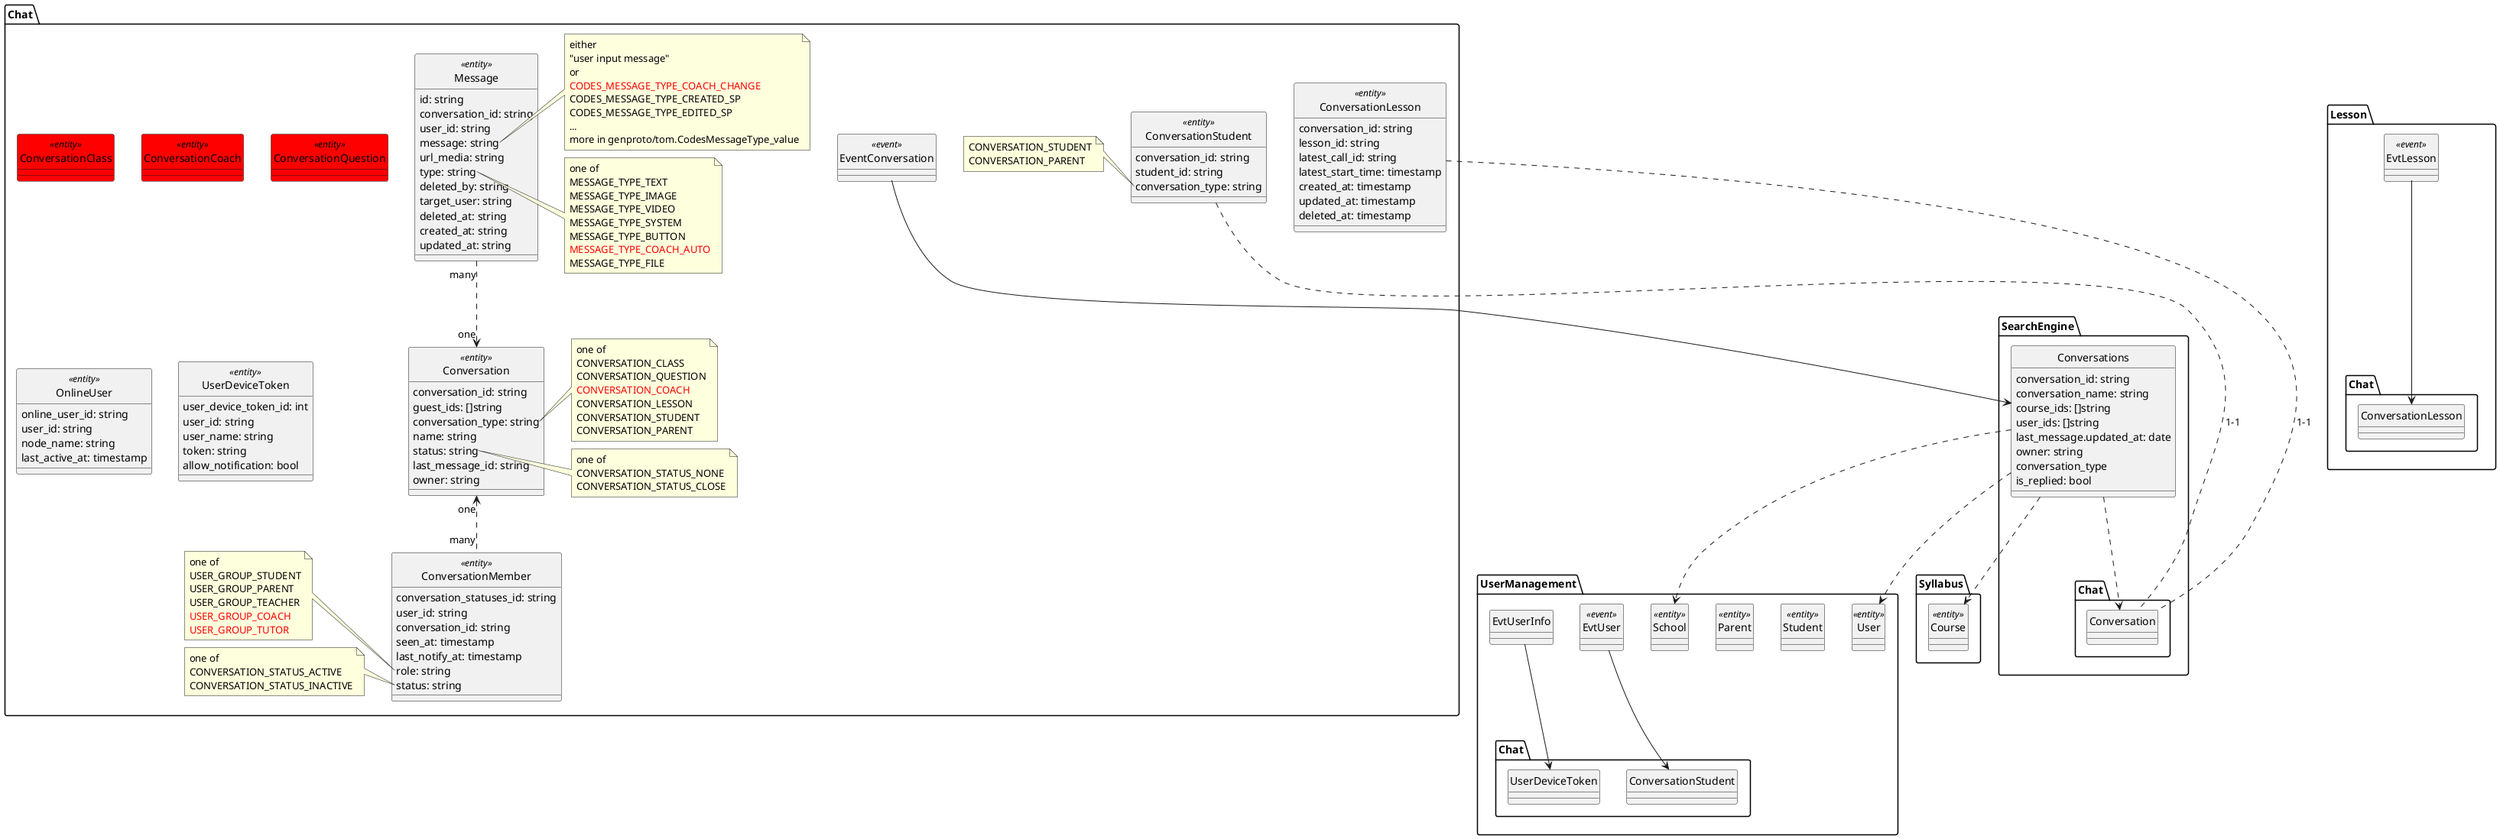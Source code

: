 @startuml communication_simplified
hide circle


namespace Syllabus {
    class Course <<entity>> {
    }
}



namespace Lesson {
    class EvtLesson <<event>>{
    }
    EvtLesson --> Chat.ConversationLesson
}
namespace UserManagement {
    class School <<entity>> {
    }
   
    class Student <<entity>> {

    }
    class Parent <<entity>> {

    }
    class User <<entity>> {

    }

    class  EvtUser <<event>> {
    }
    EvtUser --> Chat.ConversationStudent



    EvtUserInfo --> Chat.UserDeviceToken
}

namespace SearchEngine {
    class Conversations {
        conversation_id: string
        conversation_name: string
        course_ids: []string
        user_ids: []string
        last_message.updated_at: date
        owner: string
        conversation_type
        is_replied: bool
    }
    Conversations ..> Syllabus.Course
    Conversations ..> UserManagement.User
    Conversations ..> UserManagement.School
    Conversations ..> Chat.Conversation
}
namespace Chat{
    EventConversation --> SearchEngine.Conversations
    class EventConversation <<event>>{

    }

    class ConversationMember <<entity>>{
        conversation_statuses_id: string
        user_id: string
        conversation_id: string
        seen_at: timestamp
        last_notify_at: timestamp
        role: string
        status: string
    }

    note left of ConversationMember::role
    one of
    USER_GROUP_STUDENT
    USER_GROUP_PARENT
    USER_GROUP_TEACHER
    <color:#red>USER_GROUP_COACH
    <color:#red>USER_GROUP_TUTOR
    end note
    note left of ConversationMember::status
    one of
    CONVERSATION_STATUS_ACTIVE
    CONVERSATION_STATUS_INACTIVE
    end note
    class ConversationClass <<entity>> #red{
    }
    class ConversationStudent <<entity>> {
        conversation_id: string
        student_id: string
        conversation_type: string
    }
    note left of ConversationStudent::conversation_type
    CONVERSATION_STUDENT
    CONVERSATION_PARENT
    end note
    ConversationStudent  ..  Conversation : "1-1"

    class ConversationCoach <<entity>> #red{
    }

    class ConversationLesson <<entity>>{
        conversation_id: string
        lesson_id: string
        latest_call_id: string
        latest_start_time: timestamp
        created_at: timestamp
        updated_at: timestamp
        deleted_at: timestamp
    }
    ConversationLesson  ..  Conversation : "1-1"






    class ConversationQuestion<<entity>> #red{
    }

    class Conversation <<entity>> {
        conversation_id: string
        guest_ids: []string
        conversation_type: string
        name: string
        status: string
        last_message_id: string
        owner: string
    }

    note right of Conversation::conversation_type
    one of
    CONVERSATION_CLASS
    CONVERSATION_QUESTION
    <color:#red>CONVERSATION_COACH
    CONVERSATION_LESSON
    CONVERSATION_STUDENT
    CONVERSATION_PARENT
    end note
    note right of Conversation::status
    one of
    CONVERSATION_STATUS_NONE
    CONVERSATION_STATUS_CLOSE
    end note


    class Message <<entity>> {
        id: string
        conversation_id: string
        user_id: string
        message: string
        url_media: string
        type: string
        deleted_by: string
        target_user: string
        deleted_at: string
        created_at: string
        updated_at: string
    }
    note right of Message::message
    either
    "user input message"
    or
    <color:#red>CODES_MESSAGE_TYPE_COACH_CHANGE
    CODES_MESSAGE_TYPE_CREATED_SP
    CODES_MESSAGE_TYPE_EDITED_SP
    ...
    more in genproto/tom.CodesMessageType_value
    end note
    note right of Message::type
    one of
    MESSAGE_TYPE_TEXT
    MESSAGE_TYPE_IMAGE
    MESSAGE_TYPE_VIDEO
    MESSAGE_TYPE_SYSTEM
    MESSAGE_TYPE_BUTTON
    <color:#red>MESSAGE_TYPE_COACH_AUTO
    MESSAGE_TYPE_FILE
    end note
    class OnlineUser <<entity>> {
        online_user_id: string
        user_id: string
        node_name: string
        last_active_at: timestamp
    }
    class UserDeviceToken <<entity>> {
        user_device_token_id: int
        user_id: string
        user_name: string
        token: string
        allow_notification: bool
    }

    ConversationMember  "many" .up.>  "one" Conversation  
    Message "many" ..> "one" Conversation 
}




@enduml
